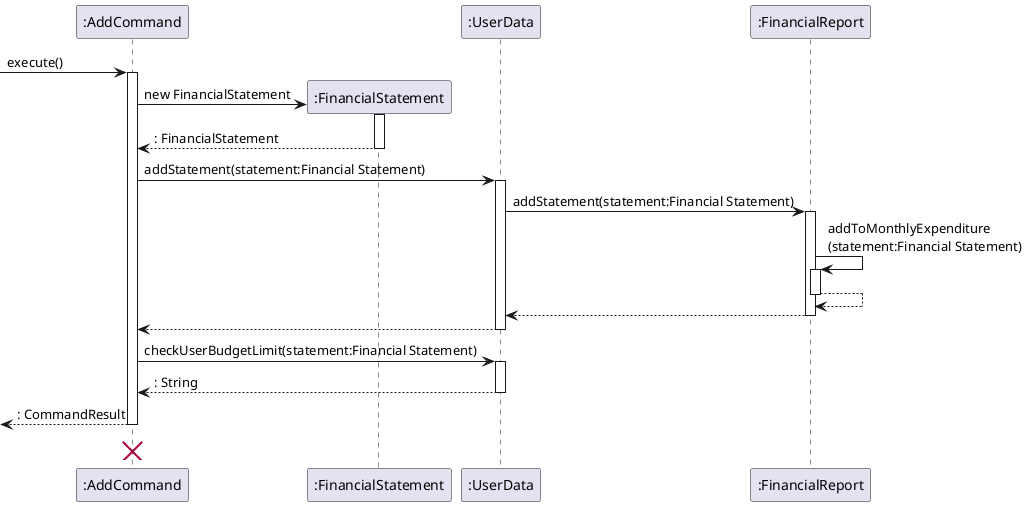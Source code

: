 @startuml
participant ":AddCommand" as AddCommand
participant ":FinancialStatement" as FinancialStatement
participant ":UserData" as UserData
participant ":FinancialReport" as FinancialReport

[-> AddCommand : execute()
activate AddCommand

create FinancialStatement
AddCommand -> FinancialStatement : new FinancialStatement
activate FinancialStatement

FinancialStatement --> AddCommand : : FinancialStatement
deactivate FinancialStatement

AddCommand -> UserData: addStatement(statement:Financial Statement)
activate UserData

UserData -> FinancialReport : addStatement(statement:Financial Statement)
activate FinancialReport

FinancialReport -> FinancialReport : addToMonthlyExpenditure\n(statement:Financial Statement)
activate FinancialReport

FinancialReport --> FinancialReport
deactivate FinancialReport

FinancialReport --> UserData
deactivate FinancialReport

UserData --> AddCommand
deactivate UserData

AddCommand -> UserData : checkUserBudgetLimit(statement:Financial Statement)
activate UserData

UserData --> AddCommand : : String
deactivate UserData

[<--AddCommand : : CommandResult
deactivate AddCommand
AddCommand <-[hidden]- AddCommand
'Hidden arrow to position the destroy marker below the end of the activation bar.
destroy AddCommand

@enduml